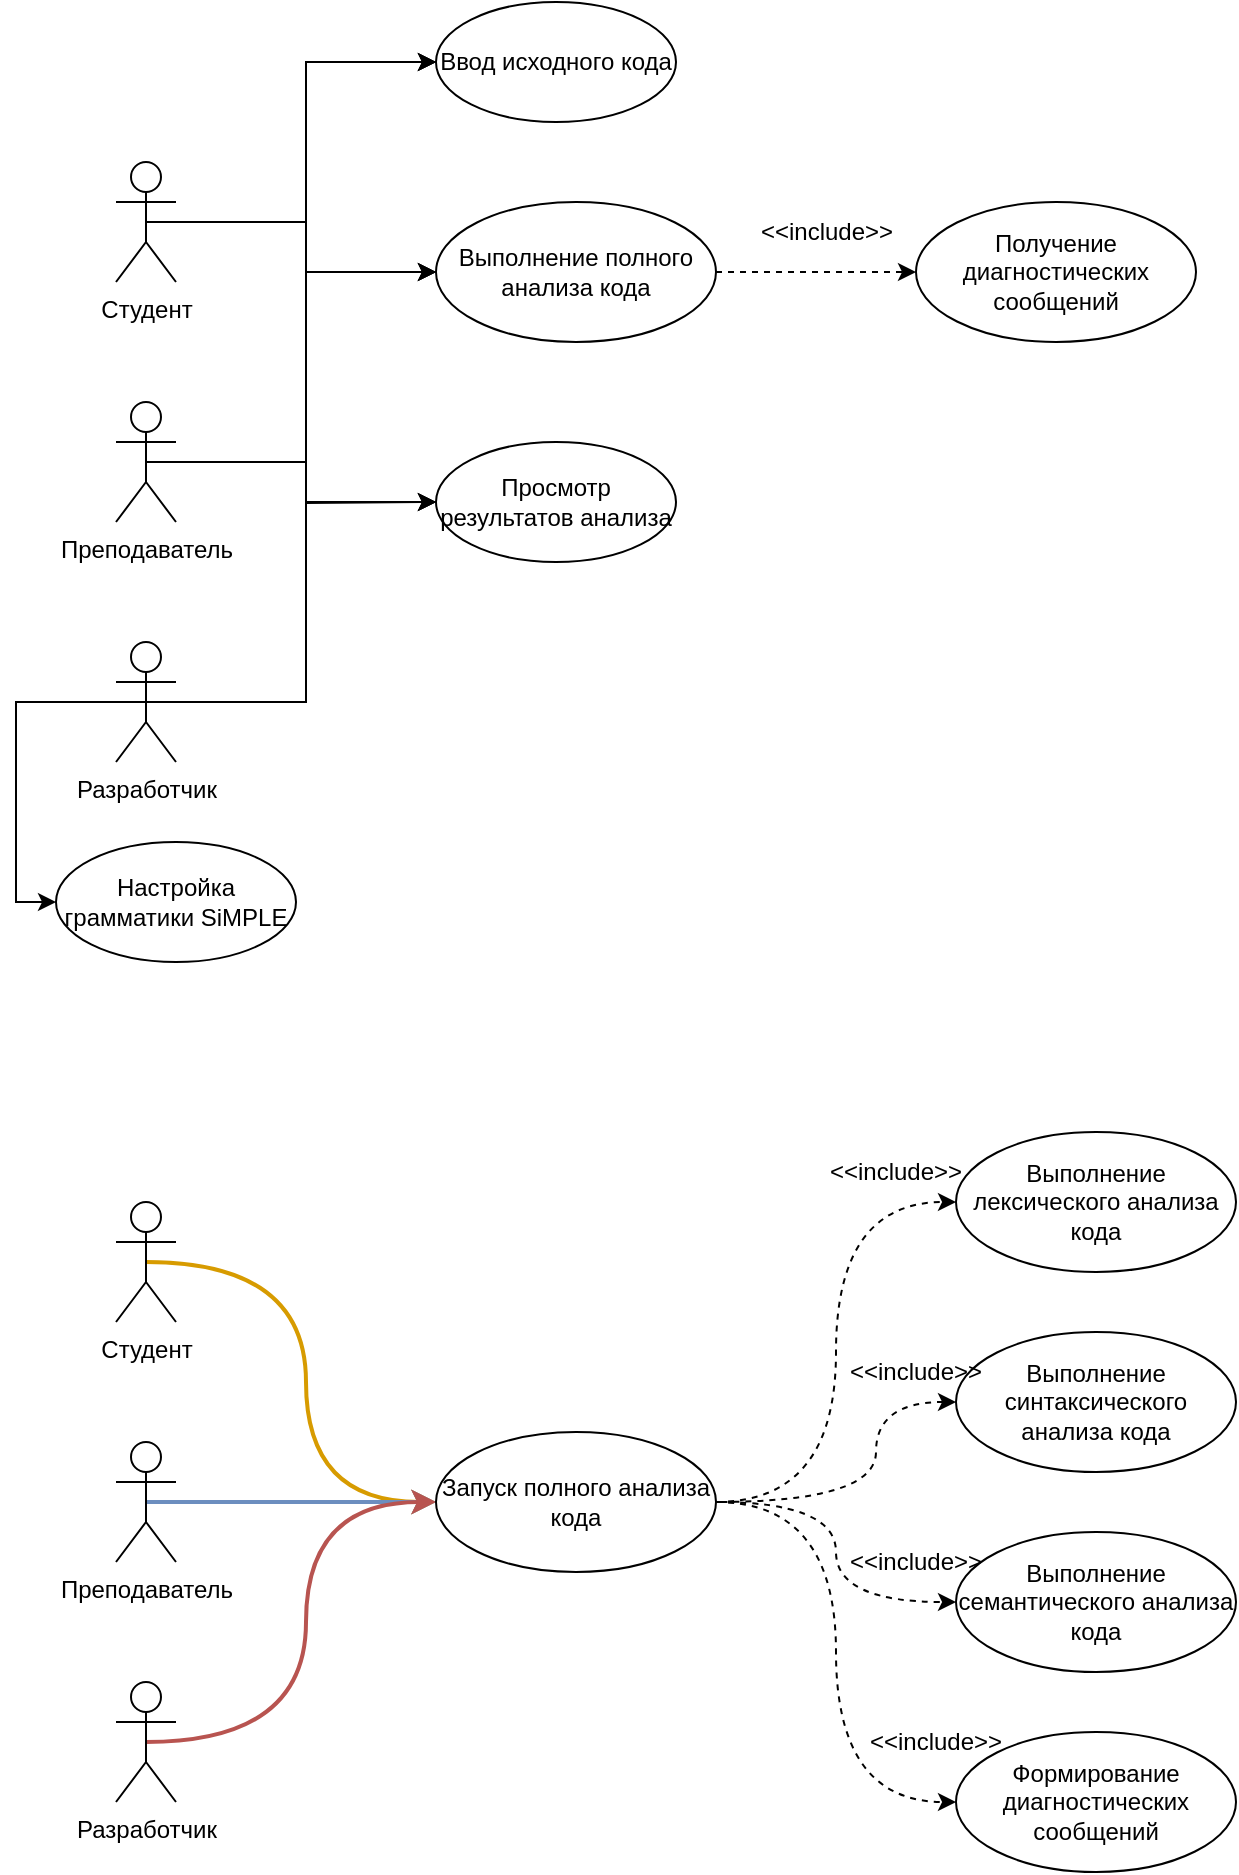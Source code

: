<mxfile version="26.2.14">
  <diagram name="Страница — 1" id="qq06UhHZfoiHL8ZSoJLL">
    <mxGraphModel dx="1426" dy="743" grid="1" gridSize="10" guides="1" tooltips="1" connect="1" arrows="1" fold="1" page="1" pageScale="1" pageWidth="827" pageHeight="1169" math="0" shadow="0">
      <root>
        <mxCell id="0" />
        <mxCell id="1" parent="0" />
        <mxCell id="ejryg9OmgfRNEuepGF5k-39" style="edgeStyle=orthogonalEdgeStyle;rounded=0;orthogonalLoop=1;jettySize=auto;html=1;exitX=0.5;exitY=0.5;exitDx=0;exitDy=0;exitPerimeter=0;entryX=0;entryY=0.5;entryDx=0;entryDy=0;" parent="1" source="ejryg9OmgfRNEuepGF5k-30" target="ejryg9OmgfRNEuepGF5k-33" edge="1">
          <mxGeometry relative="1" as="geometry">
            <mxPoint x="220" y="30" as="targetPoint" />
          </mxGeometry>
        </mxCell>
        <mxCell id="ejryg9OmgfRNEuepGF5k-43" style="edgeStyle=orthogonalEdgeStyle;rounded=0;orthogonalLoop=1;jettySize=auto;html=1;exitX=0.5;exitY=0.5;exitDx=0;exitDy=0;exitPerimeter=0;entryX=0;entryY=0.5;entryDx=0;entryDy=0;" parent="1" source="ejryg9OmgfRNEuepGF5k-30" target="ejryg9OmgfRNEuepGF5k-34" edge="1">
          <mxGeometry relative="1" as="geometry" />
        </mxCell>
        <mxCell id="ejryg9OmgfRNEuepGF5k-48" style="edgeStyle=orthogonalEdgeStyle;rounded=0;orthogonalLoop=1;jettySize=auto;html=1;exitX=0.5;exitY=0.5;exitDx=0;exitDy=0;exitPerimeter=0;entryX=0;entryY=0.5;entryDx=0;entryDy=0;" parent="1" source="ejryg9OmgfRNEuepGF5k-30" target="ejryg9OmgfRNEuepGF5k-35" edge="1">
          <mxGeometry relative="1" as="geometry">
            <mxPoint x="240" y="270" as="targetPoint" />
          </mxGeometry>
        </mxCell>
        <mxCell id="ejryg9OmgfRNEuepGF5k-30" value="Студент" style="shape=umlActor;verticalLabelPosition=bottom;verticalAlign=top;html=1;outlineConnect=0;" parent="1" vertex="1">
          <mxGeometry x="80" y="100" width="30" height="60" as="geometry" />
        </mxCell>
        <mxCell id="ejryg9OmgfRNEuepGF5k-40" style="edgeStyle=orthogonalEdgeStyle;rounded=0;orthogonalLoop=1;jettySize=auto;html=1;exitX=0.5;exitY=0.5;exitDx=0;exitDy=0;exitPerimeter=0;entryX=0;entryY=0.5;entryDx=0;entryDy=0;" parent="1" source="ejryg9OmgfRNEuepGF5k-31" target="ejryg9OmgfRNEuepGF5k-33" edge="1">
          <mxGeometry relative="1" as="geometry" />
        </mxCell>
        <mxCell id="ejryg9OmgfRNEuepGF5k-44" style="edgeStyle=orthogonalEdgeStyle;rounded=0;orthogonalLoop=1;jettySize=auto;html=1;exitX=0.5;exitY=0.5;exitDx=0;exitDy=0;exitPerimeter=0;entryX=0;entryY=0.5;entryDx=0;entryDy=0;" parent="1" source="ejryg9OmgfRNEuepGF5k-31" target="ejryg9OmgfRNEuepGF5k-34" edge="1">
          <mxGeometry relative="1" as="geometry">
            <mxPoint x="240" y="150" as="targetPoint" />
          </mxGeometry>
        </mxCell>
        <mxCell id="ejryg9OmgfRNEuepGF5k-47" style="edgeStyle=orthogonalEdgeStyle;rounded=0;orthogonalLoop=1;jettySize=auto;html=1;exitX=0.5;exitY=0.5;exitDx=0;exitDy=0;exitPerimeter=0;" parent="1" source="ejryg9OmgfRNEuepGF5k-31" edge="1">
          <mxGeometry relative="1" as="geometry">
            <mxPoint x="240" y="270" as="targetPoint" />
          </mxGeometry>
        </mxCell>
        <mxCell id="ejryg9OmgfRNEuepGF5k-31" value="Преподаватель" style="shape=umlActor;verticalLabelPosition=bottom;verticalAlign=top;html=1;outlineConnect=0;" parent="1" vertex="1">
          <mxGeometry x="80" y="220" width="30" height="60" as="geometry" />
        </mxCell>
        <mxCell id="ejryg9OmgfRNEuepGF5k-41" style="edgeStyle=orthogonalEdgeStyle;rounded=0;orthogonalLoop=1;jettySize=auto;html=1;exitX=0.5;exitY=0.5;exitDx=0;exitDy=0;exitPerimeter=0;entryX=0;entryY=0.5;entryDx=0;entryDy=0;" parent="1" source="ejryg9OmgfRNEuepGF5k-32" target="ejryg9OmgfRNEuepGF5k-33" edge="1">
          <mxGeometry relative="1" as="geometry" />
        </mxCell>
        <mxCell id="ejryg9OmgfRNEuepGF5k-45" style="edgeStyle=orthogonalEdgeStyle;rounded=0;orthogonalLoop=1;jettySize=auto;html=1;exitX=0.5;exitY=0.5;exitDx=0;exitDy=0;exitPerimeter=0;entryX=0;entryY=0.5;entryDx=0;entryDy=0;" parent="1" source="ejryg9OmgfRNEuepGF5k-32" target="ejryg9OmgfRNEuepGF5k-34" edge="1">
          <mxGeometry relative="1" as="geometry" />
        </mxCell>
        <mxCell id="ejryg9OmgfRNEuepGF5k-46" style="edgeStyle=orthogonalEdgeStyle;rounded=0;orthogonalLoop=1;jettySize=auto;html=1;exitX=0.5;exitY=0.5;exitDx=0;exitDy=0;exitPerimeter=0;entryX=0;entryY=0.5;entryDx=0;entryDy=0;" parent="1" source="ejryg9OmgfRNEuepGF5k-32" target="ejryg9OmgfRNEuepGF5k-35" edge="1">
          <mxGeometry relative="1" as="geometry" />
        </mxCell>
        <mxCell id="ejryg9OmgfRNEuepGF5k-49" style="edgeStyle=orthogonalEdgeStyle;rounded=0;orthogonalLoop=1;jettySize=auto;html=1;exitX=0.5;exitY=0.5;exitDx=0;exitDy=0;exitPerimeter=0;entryX=0;entryY=0.5;entryDx=0;entryDy=0;" parent="1" source="ejryg9OmgfRNEuepGF5k-32" target="ejryg9OmgfRNEuepGF5k-37" edge="1">
          <mxGeometry relative="1" as="geometry">
            <Array as="points">
              <mxPoint x="30" y="370" />
              <mxPoint x="30" y="470" />
            </Array>
          </mxGeometry>
        </mxCell>
        <mxCell id="ejryg9OmgfRNEuepGF5k-32" value="Разработчик" style="shape=umlActor;verticalLabelPosition=bottom;verticalAlign=top;html=1;outlineConnect=0;" parent="1" vertex="1">
          <mxGeometry x="80" y="340" width="30" height="60" as="geometry" />
        </mxCell>
        <mxCell id="ejryg9OmgfRNEuepGF5k-33" value="Ввод исходного кода" style="ellipse;whiteSpace=wrap;html=1;" parent="1" vertex="1">
          <mxGeometry x="240" y="20" width="120" height="60" as="geometry" />
        </mxCell>
        <mxCell id="iEQID80zYS4lbPNo2Rt5-1" style="edgeStyle=orthogonalEdgeStyle;rounded=0;orthogonalLoop=1;jettySize=auto;html=1;exitX=1;exitY=0.5;exitDx=0;exitDy=0;entryX=0;entryY=0.5;entryDx=0;entryDy=0;dashed=1;" parent="1" source="ejryg9OmgfRNEuepGF5k-34" target="ejryg9OmgfRNEuepGF5k-53" edge="1">
          <mxGeometry relative="1" as="geometry" />
        </mxCell>
        <mxCell id="ejryg9OmgfRNEuepGF5k-34" value="Выполнение полного анализа кода" style="ellipse;whiteSpace=wrap;html=1;" parent="1" vertex="1">
          <mxGeometry x="240" y="120" width="140" height="70" as="geometry" />
        </mxCell>
        <mxCell id="ejryg9OmgfRNEuepGF5k-35" value="Просмотр результатов анализа" style="ellipse;whiteSpace=wrap;html=1;" parent="1" vertex="1">
          <mxGeometry x="240" y="240" width="120" height="60" as="geometry" />
        </mxCell>
        <mxCell id="ejryg9OmgfRNEuepGF5k-37" value="Настройка грамматики SiMPLE" style="ellipse;whiteSpace=wrap;html=1;" parent="1" vertex="1">
          <mxGeometry x="50" y="440" width="120" height="60" as="geometry" />
        </mxCell>
        <mxCell id="ejryg9OmgfRNEuepGF5k-53" value="Получение диагностических сообщений" style="ellipse;whiteSpace=wrap;html=1;" parent="1" vertex="1">
          <mxGeometry x="480" y="120" width="140" height="70" as="geometry" />
        </mxCell>
        <mxCell id="iEQID80zYS4lbPNo2Rt5-2" value="&amp;lt;&amp;lt;include&amp;gt;&amp;gt;" style="text;html=1;align=center;verticalAlign=middle;resizable=0;points=[];autosize=1;strokeColor=none;fillColor=none;" parent="1" vertex="1">
          <mxGeometry x="390" y="120" width="90" height="30" as="geometry" />
        </mxCell>
        <mxCell id="qKFDXIMftN1Z1Y4vTRVo-7" style="edgeStyle=orthogonalEdgeStyle;rounded=0;orthogonalLoop=1;jettySize=auto;html=1;exitX=0.5;exitY=0.5;exitDx=0;exitDy=0;exitPerimeter=0;entryX=0;entryY=0.5;entryDx=0;entryDy=0;fillColor=#ffe6cc;strokeColor=#d79b00;strokeWidth=2;curved=1;" edge="1" parent="1" source="qKFDXIMftN1Z1Y4vTRVo-1" target="qKFDXIMftN1Z1Y4vTRVo-4">
          <mxGeometry relative="1" as="geometry">
            <mxPoint x="240" y="770" as="targetPoint" />
          </mxGeometry>
        </mxCell>
        <mxCell id="qKFDXIMftN1Z1Y4vTRVo-1" value="Студент" style="shape=umlActor;verticalLabelPosition=bottom;verticalAlign=top;html=1;outlineConnect=0;" vertex="1" parent="1">
          <mxGeometry x="80" y="620" width="30" height="60" as="geometry" />
        </mxCell>
        <mxCell id="qKFDXIMftN1Z1Y4vTRVo-6" style="edgeStyle=orthogonalEdgeStyle;rounded=0;orthogonalLoop=1;jettySize=auto;html=1;exitX=0.5;exitY=0.5;exitDx=0;exitDy=0;exitPerimeter=0;entryX=0;entryY=0.5;entryDx=0;entryDy=0;fillColor=#dae8fc;strokeColor=#6c8ebf;strokeWidth=2;" edge="1" parent="1" source="qKFDXIMftN1Z1Y4vTRVo-2" target="qKFDXIMftN1Z1Y4vTRVo-4">
          <mxGeometry relative="1" as="geometry" />
        </mxCell>
        <mxCell id="qKFDXIMftN1Z1Y4vTRVo-2" value="Преподаватель" style="shape=umlActor;verticalLabelPosition=bottom;verticalAlign=top;html=1;outlineConnect=0;" vertex="1" parent="1">
          <mxGeometry x="80" y="740" width="30" height="60" as="geometry" />
        </mxCell>
        <mxCell id="qKFDXIMftN1Z1Y4vTRVo-8" style="edgeStyle=orthogonalEdgeStyle;rounded=0;orthogonalLoop=1;jettySize=auto;html=1;exitX=0.5;exitY=0.5;exitDx=0;exitDy=0;exitPerimeter=0;entryX=0;entryY=0.5;entryDx=0;entryDy=0;fillColor=#f8cecc;strokeColor=#b85450;strokeWidth=2;curved=1;" edge="1" parent="1" source="qKFDXIMftN1Z1Y4vTRVo-3" target="qKFDXIMftN1Z1Y4vTRVo-4">
          <mxGeometry relative="1" as="geometry" />
        </mxCell>
        <mxCell id="qKFDXIMftN1Z1Y4vTRVo-3" value="Разработчик" style="shape=umlActor;verticalLabelPosition=bottom;verticalAlign=top;html=1;outlineConnect=0;" vertex="1" parent="1">
          <mxGeometry x="80" y="860" width="30" height="60" as="geometry" />
        </mxCell>
        <mxCell id="qKFDXIMftN1Z1Y4vTRVo-10" style="edgeStyle=orthogonalEdgeStyle;rounded=0;orthogonalLoop=1;jettySize=auto;html=1;exitX=1;exitY=0.5;exitDx=0;exitDy=0;entryX=0;entryY=0.5;entryDx=0;entryDy=0;dashed=1;curved=1;" edge="1" parent="1" source="qKFDXIMftN1Z1Y4vTRVo-4" target="qKFDXIMftN1Z1Y4vTRVo-9">
          <mxGeometry relative="1" as="geometry" />
        </mxCell>
        <mxCell id="qKFDXIMftN1Z1Y4vTRVo-17" style="edgeStyle=orthogonalEdgeStyle;rounded=0;orthogonalLoop=1;jettySize=auto;html=1;exitX=1;exitY=0.5;exitDx=0;exitDy=0;entryX=0;entryY=0.5;entryDx=0;entryDy=0;curved=1;dashed=1;" edge="1" parent="1" source="qKFDXIMftN1Z1Y4vTRVo-4" target="qKFDXIMftN1Z1Y4vTRVo-13">
          <mxGeometry relative="1" as="geometry" />
        </mxCell>
        <mxCell id="qKFDXIMftN1Z1Y4vTRVo-18" style="edgeStyle=orthogonalEdgeStyle;rounded=0;orthogonalLoop=1;jettySize=auto;html=1;exitX=1;exitY=0.5;exitDx=0;exitDy=0;entryX=0;entryY=0.5;entryDx=0;entryDy=0;curved=1;dashed=1;" edge="1" parent="1" source="qKFDXIMftN1Z1Y4vTRVo-4" target="qKFDXIMftN1Z1Y4vTRVo-15">
          <mxGeometry relative="1" as="geometry" />
        </mxCell>
        <mxCell id="qKFDXIMftN1Z1Y4vTRVo-4" value="Запуск полного анализа кода" style="ellipse;whiteSpace=wrap;html=1;" vertex="1" parent="1">
          <mxGeometry x="240" y="735" width="140" height="70" as="geometry" />
        </mxCell>
        <mxCell id="qKFDXIMftN1Z1Y4vTRVo-9" value="Выполнение лексического анализа кода" style="ellipse;whiteSpace=wrap;html=1;" vertex="1" parent="1">
          <mxGeometry x="500" y="585" width="140" height="70" as="geometry" />
        </mxCell>
        <mxCell id="qKFDXIMftN1Z1Y4vTRVo-16" style="edgeStyle=orthogonalEdgeStyle;rounded=0;orthogonalLoop=1;jettySize=auto;html=1;exitX=0;exitY=0.5;exitDx=0;exitDy=0;curved=1;endArrow=none;startFill=1;startArrow=classic;dashed=1;" edge="1" parent="1" source="qKFDXIMftN1Z1Y4vTRVo-11" target="qKFDXIMftN1Z1Y4vTRVo-4">
          <mxGeometry relative="1" as="geometry">
            <Array as="points">
              <mxPoint x="460" y="720" />
              <mxPoint x="460" y="770" />
            </Array>
          </mxGeometry>
        </mxCell>
        <mxCell id="qKFDXIMftN1Z1Y4vTRVo-11" value="Выполнение синтаксического анализа кода" style="ellipse;whiteSpace=wrap;html=1;" vertex="1" parent="1">
          <mxGeometry x="500" y="685" width="140" height="70" as="geometry" />
        </mxCell>
        <mxCell id="qKFDXIMftN1Z1Y4vTRVo-13" value="Выполнение семантического анализа кода" style="ellipse;whiteSpace=wrap;html=1;" vertex="1" parent="1">
          <mxGeometry x="500" y="785" width="140" height="70" as="geometry" />
        </mxCell>
        <mxCell id="qKFDXIMftN1Z1Y4vTRVo-15" value="&lt;div&gt;Формирование диагностических сообщений&lt;/div&gt;" style="ellipse;whiteSpace=wrap;html=1;" vertex="1" parent="1">
          <mxGeometry x="500" y="885" width="140" height="70" as="geometry" />
        </mxCell>
        <mxCell id="qKFDXIMftN1Z1Y4vTRVo-19" value="&amp;lt;&amp;lt;include&amp;gt;&amp;gt;" style="text;html=1;align=center;verticalAlign=middle;whiteSpace=wrap;rounded=0;" vertex="1" parent="1">
          <mxGeometry x="440" y="590" width="60" height="30" as="geometry" />
        </mxCell>
        <mxCell id="qKFDXIMftN1Z1Y4vTRVo-20" value="&amp;lt;&amp;lt;include&amp;gt;&amp;gt;" style="text;html=1;align=center;verticalAlign=middle;whiteSpace=wrap;rounded=0;" vertex="1" parent="1">
          <mxGeometry x="450" y="690" width="60" height="30" as="geometry" />
        </mxCell>
        <mxCell id="qKFDXIMftN1Z1Y4vTRVo-21" value="&amp;lt;&amp;lt;include&amp;gt;&amp;gt;" style="text;html=1;align=center;verticalAlign=middle;whiteSpace=wrap;rounded=0;" vertex="1" parent="1">
          <mxGeometry x="450" y="785" width="60" height="30" as="geometry" />
        </mxCell>
        <mxCell id="qKFDXIMftN1Z1Y4vTRVo-22" value="&amp;lt;&amp;lt;include&amp;gt;&amp;gt;" style="text;html=1;align=center;verticalAlign=middle;whiteSpace=wrap;rounded=0;" vertex="1" parent="1">
          <mxGeometry x="460" y="875" width="60" height="30" as="geometry" />
        </mxCell>
      </root>
    </mxGraphModel>
  </diagram>
</mxfile>
